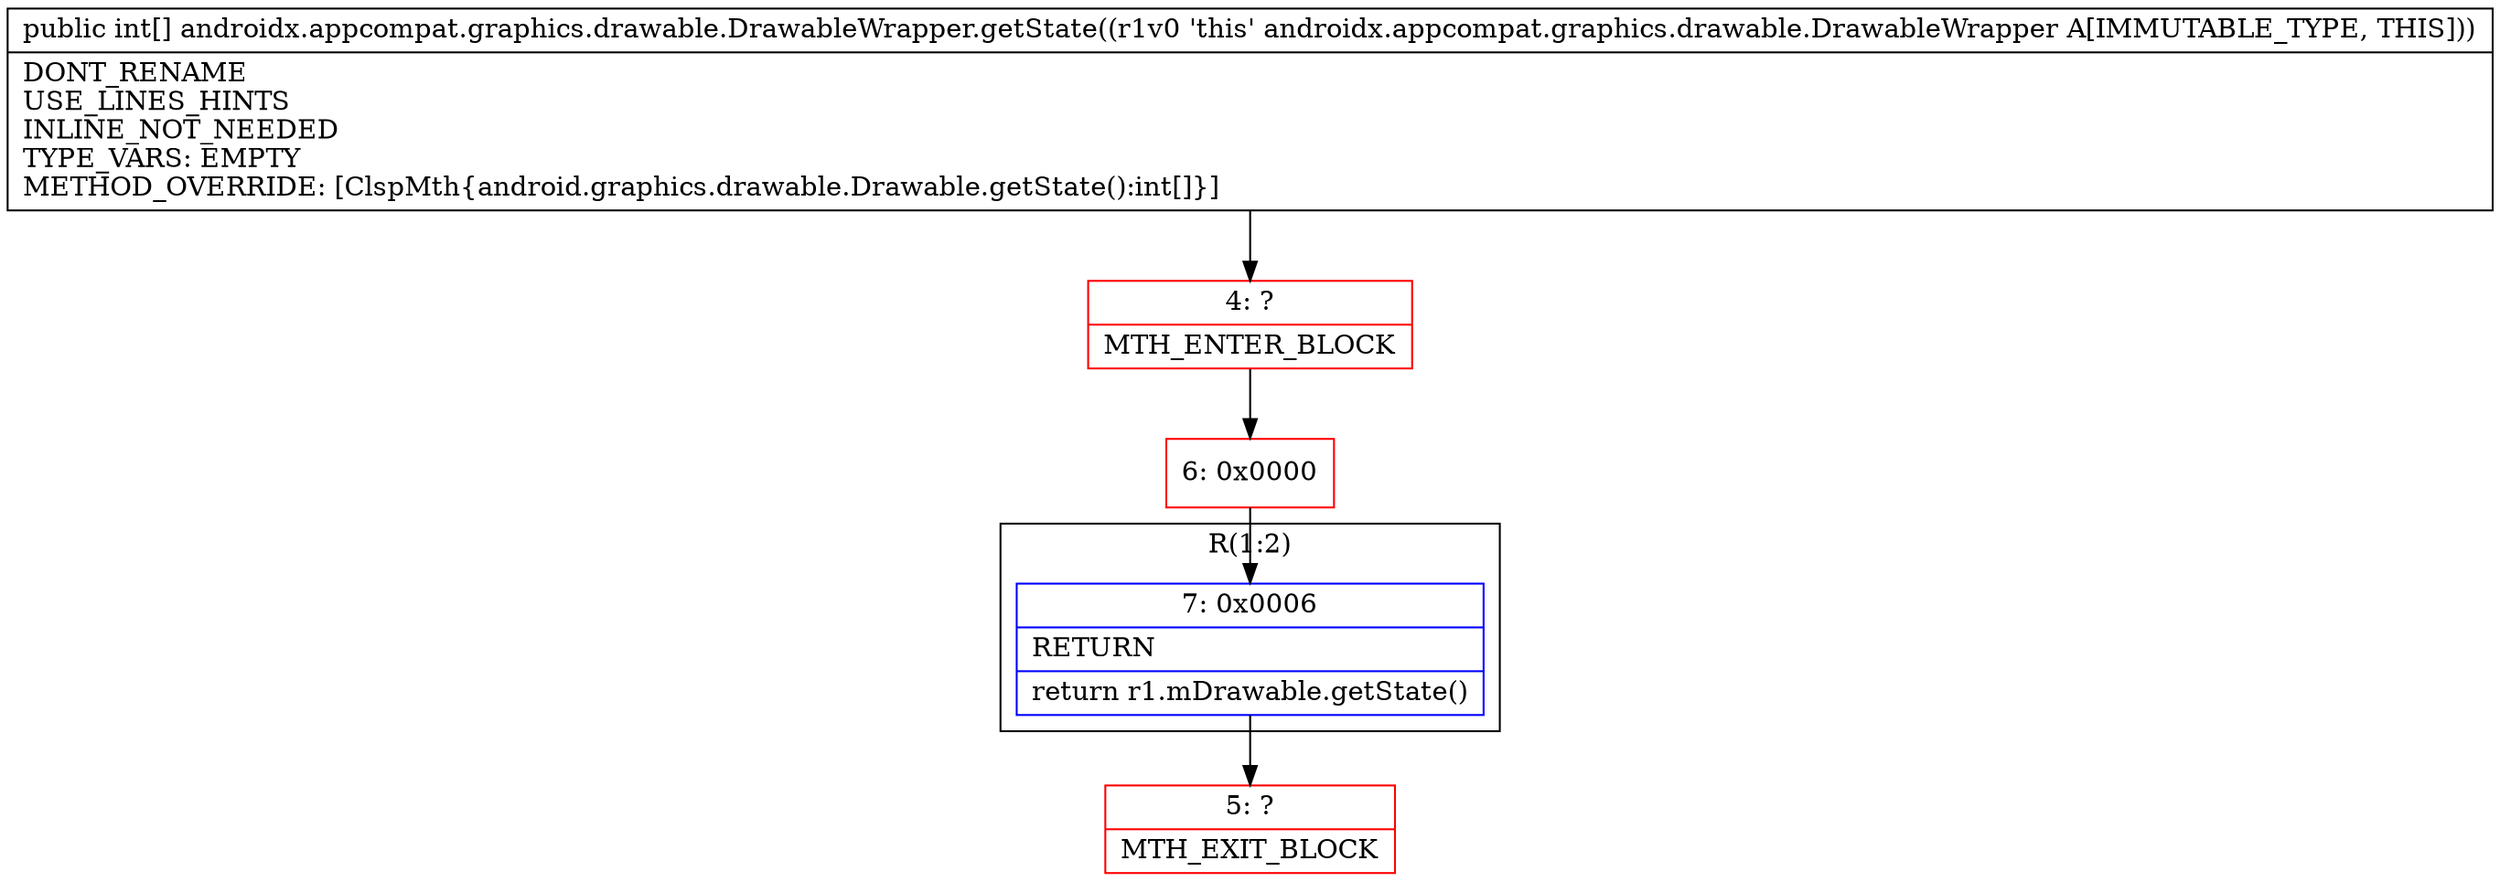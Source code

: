 digraph "CFG forandroidx.appcompat.graphics.drawable.DrawableWrapper.getState()[I" {
subgraph cluster_Region_170720281 {
label = "R(1:2)";
node [shape=record,color=blue];
Node_7 [shape=record,label="{7\:\ 0x0006|RETURN\l|return r1.mDrawable.getState()\l}"];
}
Node_4 [shape=record,color=red,label="{4\:\ ?|MTH_ENTER_BLOCK\l}"];
Node_6 [shape=record,color=red,label="{6\:\ 0x0000}"];
Node_5 [shape=record,color=red,label="{5\:\ ?|MTH_EXIT_BLOCK\l}"];
MethodNode[shape=record,label="{public int[] androidx.appcompat.graphics.drawable.DrawableWrapper.getState((r1v0 'this' androidx.appcompat.graphics.drawable.DrawableWrapper A[IMMUTABLE_TYPE, THIS]))  | DONT_RENAME\lUSE_LINES_HINTS\lINLINE_NOT_NEEDED\lTYPE_VARS: EMPTY\lMETHOD_OVERRIDE: [ClspMth\{android.graphics.drawable.Drawable.getState():int[]\}]\l}"];
MethodNode -> Node_4;Node_7 -> Node_5;
Node_4 -> Node_6;
Node_6 -> Node_7;
}


